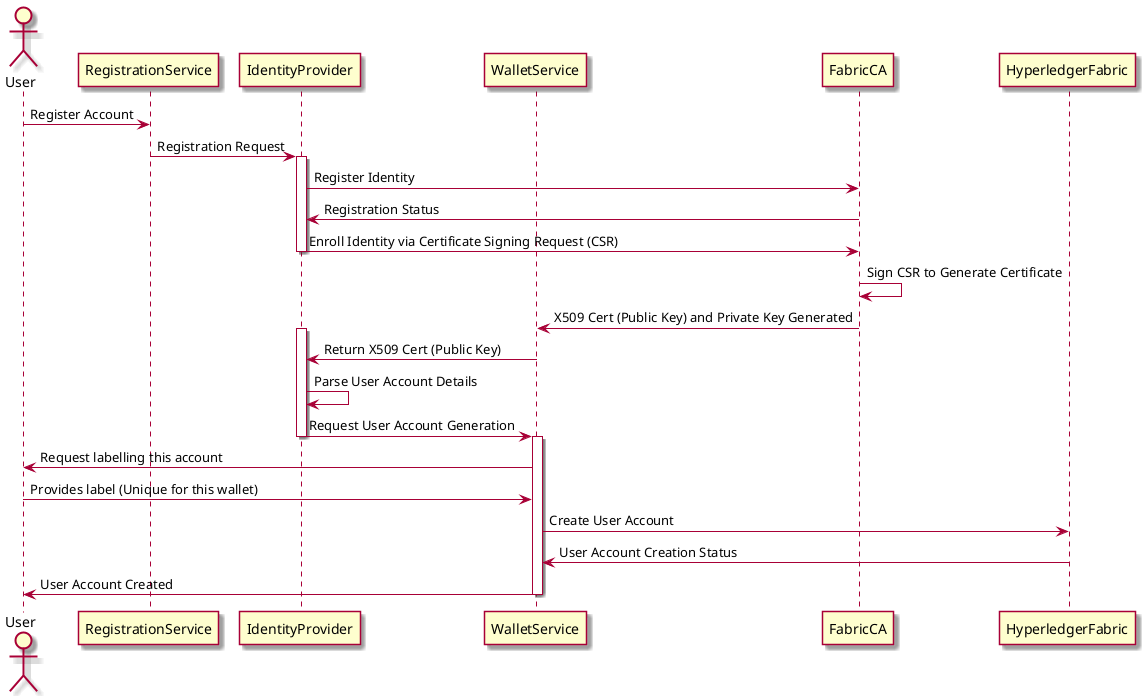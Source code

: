 @startuml

skin rose

actor User
participant RegistrationService
participant IdentityProvider
participant WalletService
participant FabricCA
participant HyperledgerFabric

User -> RegistrationService: Register Account
RegistrationService -> IdentityProvider: Registration Request

activate IdentityProvider
IdentityProvider -> FabricCA: Register Identity
FabricCA -> IdentityProvider: Registration Status

IdentityProvider -> FabricCA: Enroll Identity via Certificate Signing Request (CSR)
deactivate IdentityProvider

FabricCA -> FabricCA: Sign CSR to Generate Certificate
FabricCA -> WalletService: X509 Cert (Public Key) and Private Key Generated

activate IdentityProvider
WalletService -> IdentityProvider: Return X509 Cert (Public Key)
IdentityProvider -> IdentityProvider: Parse User Account Details
IdentityProvider -> WalletService: Request User Account Generation
deactivate IdentityProvider

activate WalletService
WalletService -> User: Request labelling this account
User -> WalletService: Provides label (Unique for this wallet)
WalletService -> HyperledgerFabric: Create User Account
HyperledgerFabric -> WalletService: User Account Creation Status
WalletService -> User: User Account Created
deactivate WalletService

@enduml